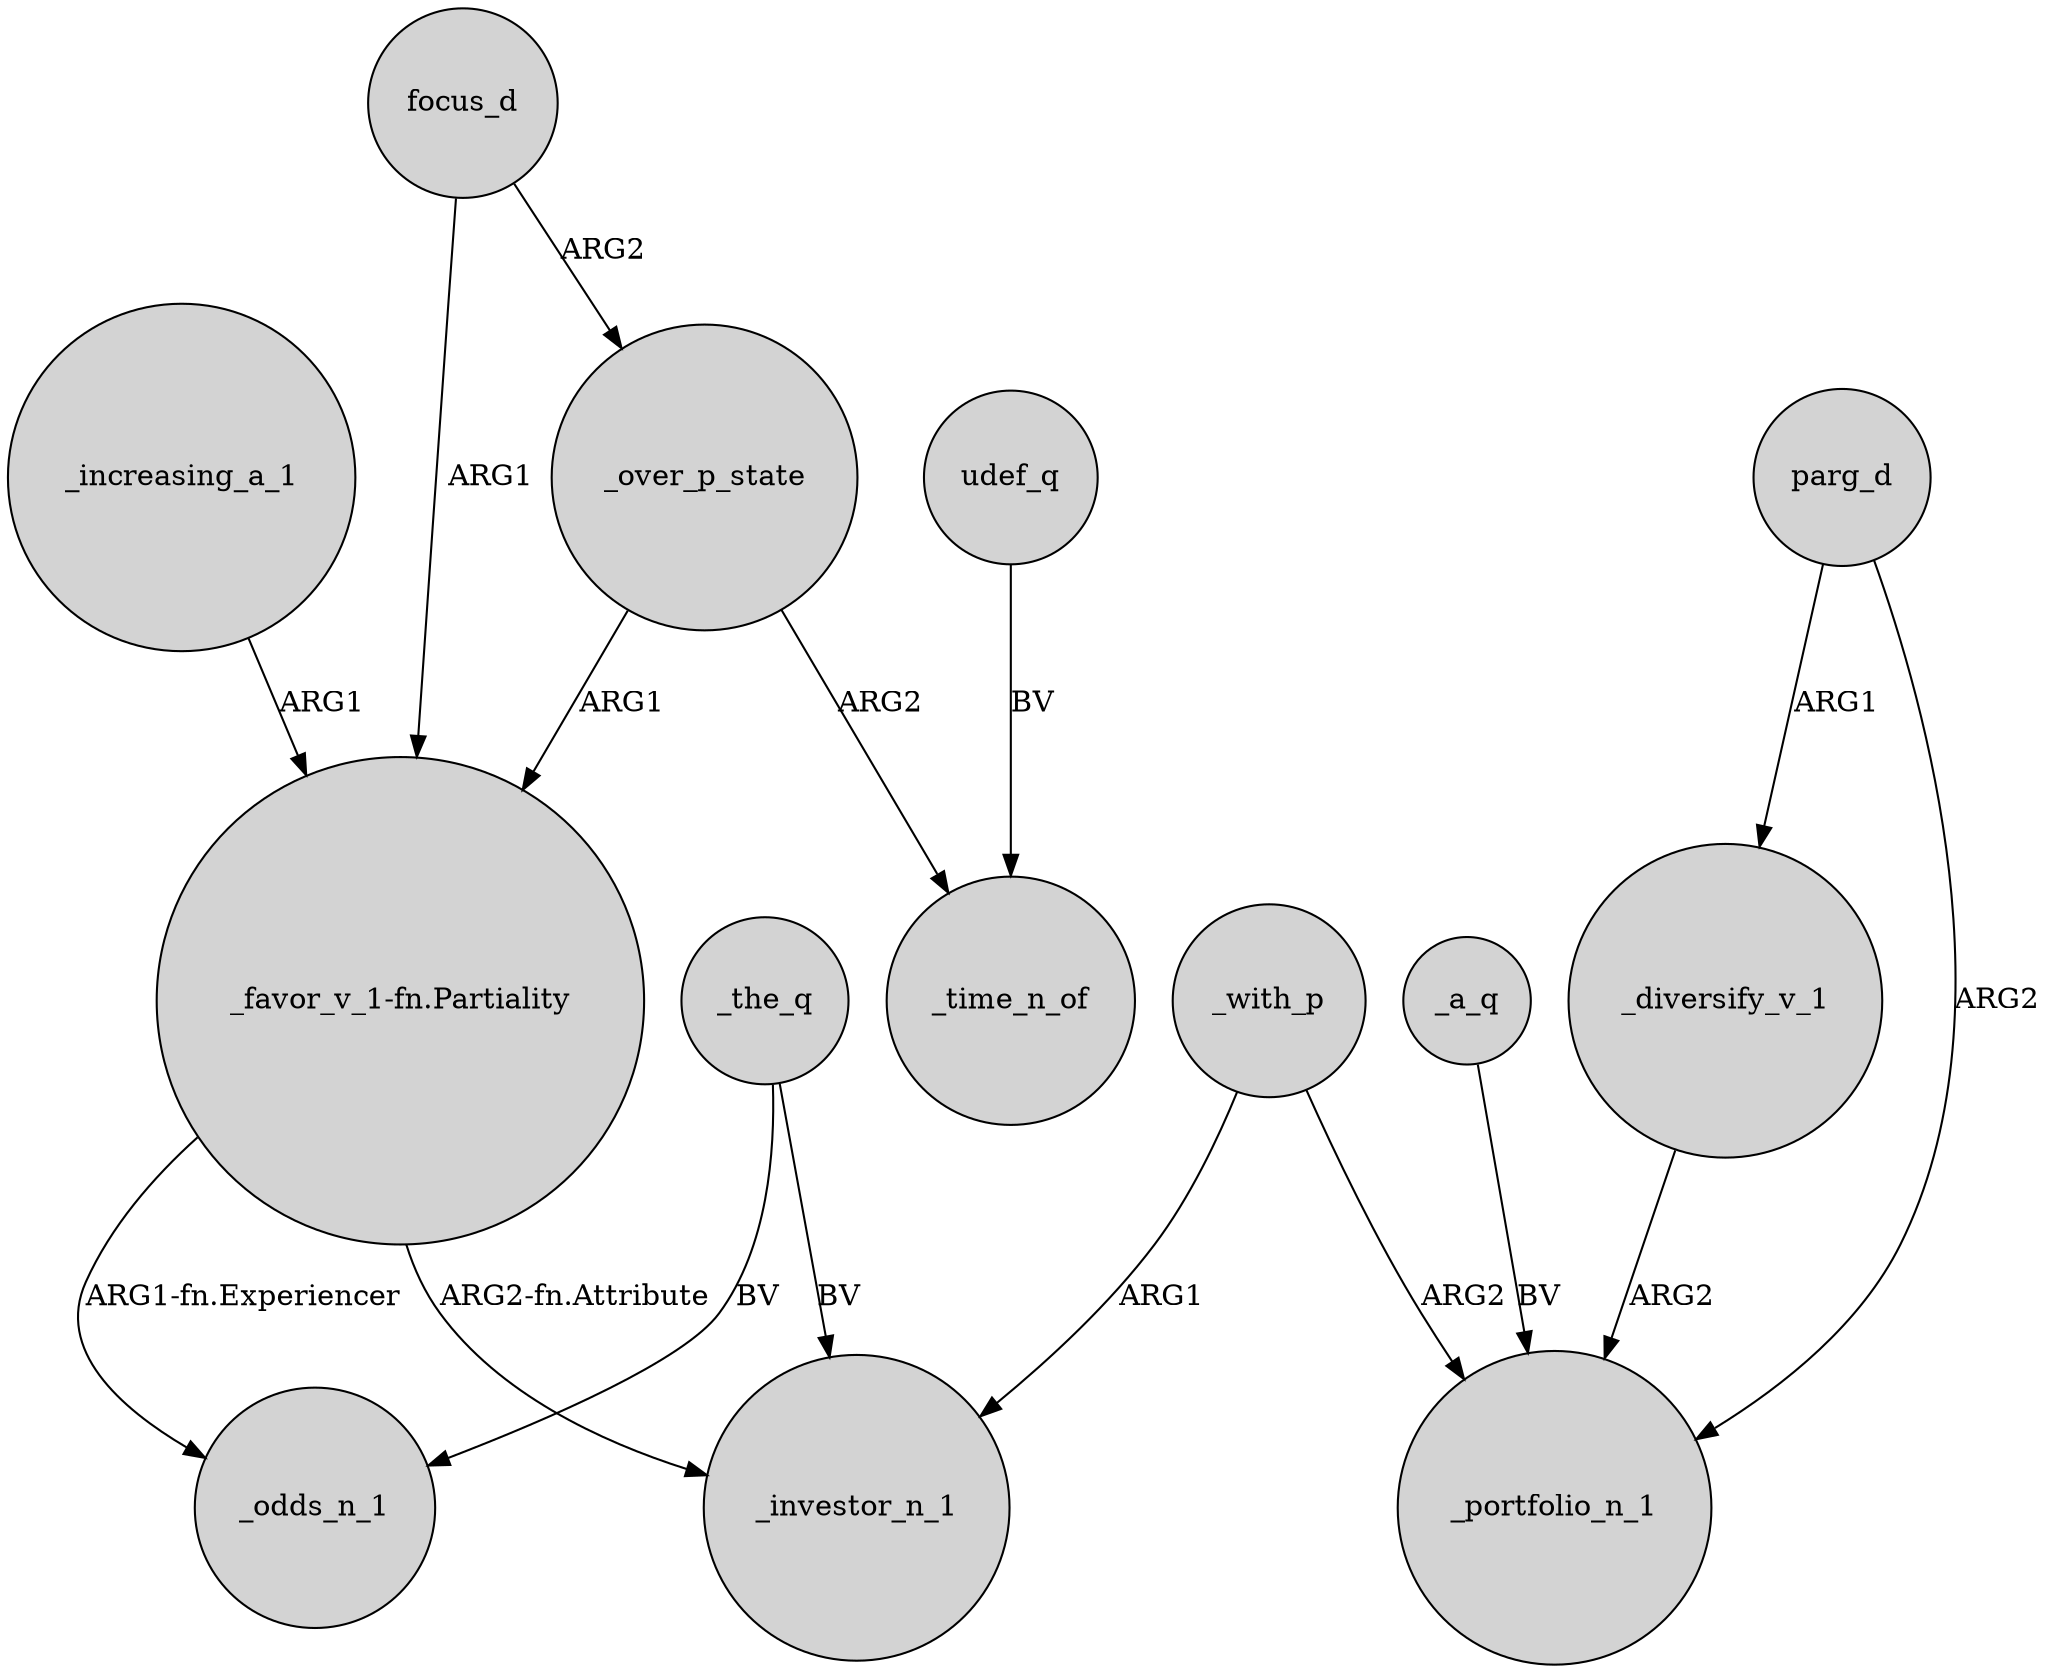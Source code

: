 digraph {
	node [shape=circle style=filled]
	_the_q -> _odds_n_1 [label=BV]
	_with_p -> _portfolio_n_1 [label=ARG2]
	parg_d -> _diversify_v_1 [label=ARG1]
	_with_p -> _investor_n_1 [label=ARG1]
	_a_q -> _portfolio_n_1 [label=BV]
	_over_p_state -> _time_n_of [label=ARG2]
	udef_q -> _time_n_of [label=BV]
	"_favor_v_1-fn.Partiality" -> _investor_n_1 [label="ARG2-fn.Attribute"]
	_diversify_v_1 -> _portfolio_n_1 [label=ARG2]
	_increasing_a_1 -> "_favor_v_1-fn.Partiality" [label=ARG1]
	focus_d -> _over_p_state [label=ARG2]
	focus_d -> "_favor_v_1-fn.Partiality" [label=ARG1]
	_over_p_state -> "_favor_v_1-fn.Partiality" [label=ARG1]
	parg_d -> _portfolio_n_1 [label=ARG2]
	_the_q -> _investor_n_1 [label=BV]
	"_favor_v_1-fn.Partiality" -> _odds_n_1 [label="ARG1-fn.Experiencer"]
}

